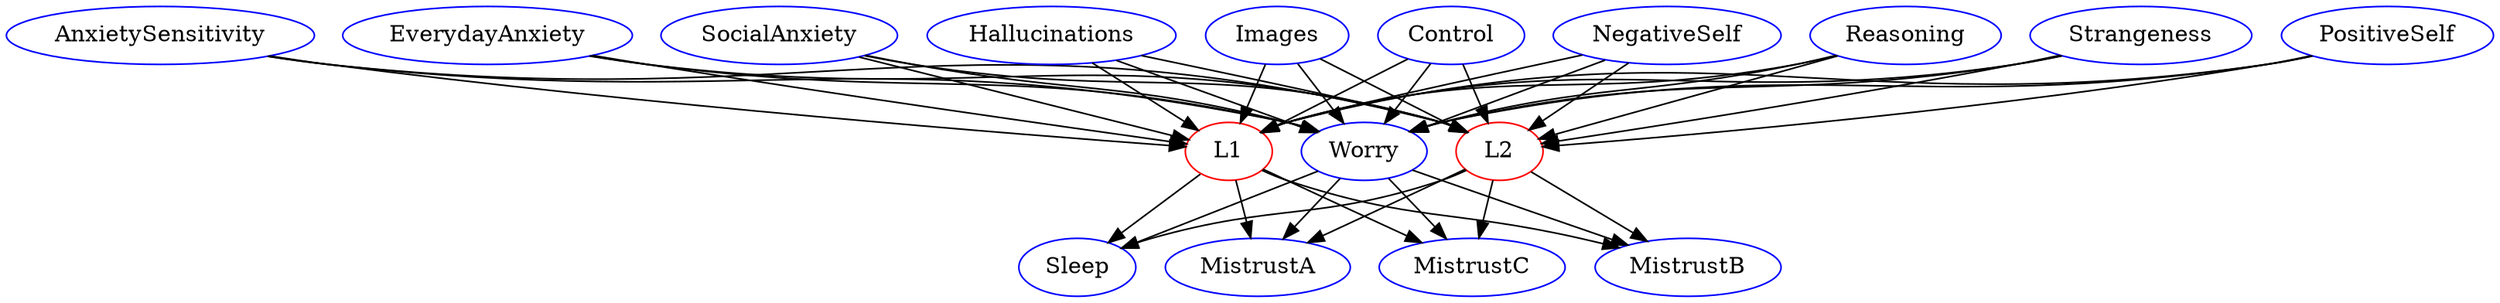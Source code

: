digraph {
MistrustC [color = blue]; L1 [color = red]; Images [color = blue]; Control [color = blue]; NegativeSelf [color = blue]; Reasoning [color = blue]; Strangeness [color = blue]; PositiveSelf [color = blue]; AnxietySensitivity [color = blue]; MistrustB [color = blue]; Worry [color = blue]; EverydayAnxiety [color = blue]; SocialAnxiety [color = blue]; Sleep [color = blue]; MistrustA [color = blue]; Hallucinations [color = blue]; L2 [color = red]; 
subgraph Undirected {
edge [dir=none, color=black]
}

subgraph Directed {
edge [color=black]
Images -> L1
Images -> L2
L2 -> Sleep
Images -> Worry
L1 -> MistrustC
SocialAnxiety -> L1
SocialAnxiety -> L2
SocialAnxiety -> Worry
L2 -> MistrustC
PositiveSelf -> L1
PositiveSelf -> L2
AnxietySensitivity -> L1
PositiveSelf -> Worry
AnxietySensitivity -> L2
Worry -> MistrustA
AnxietySensitivity -> Worry
EverydayAnxiety -> L1
EverydayAnxiety -> L2
Hallucinations -> L1
Worry -> MistrustB
EverydayAnxiety -> Worry
Hallucinations -> L2
Hallucinations -> Worry
Control -> L1
Control -> L2
Control -> Worry
Worry -> Sleep
NegativeSelf -> L1
NegativeSelf -> L2
NegativeSelf -> Worry
L1 -> MistrustA
Reasoning -> L1
Reasoning -> L2
Reasoning -> Worry
L1 -> MistrustB
Worry -> MistrustC
L2 -> MistrustA
L1 -> Sleep
L2 -> MistrustB
Strangeness -> L1
Strangeness -> L2
Strangeness -> Worry
}

}
